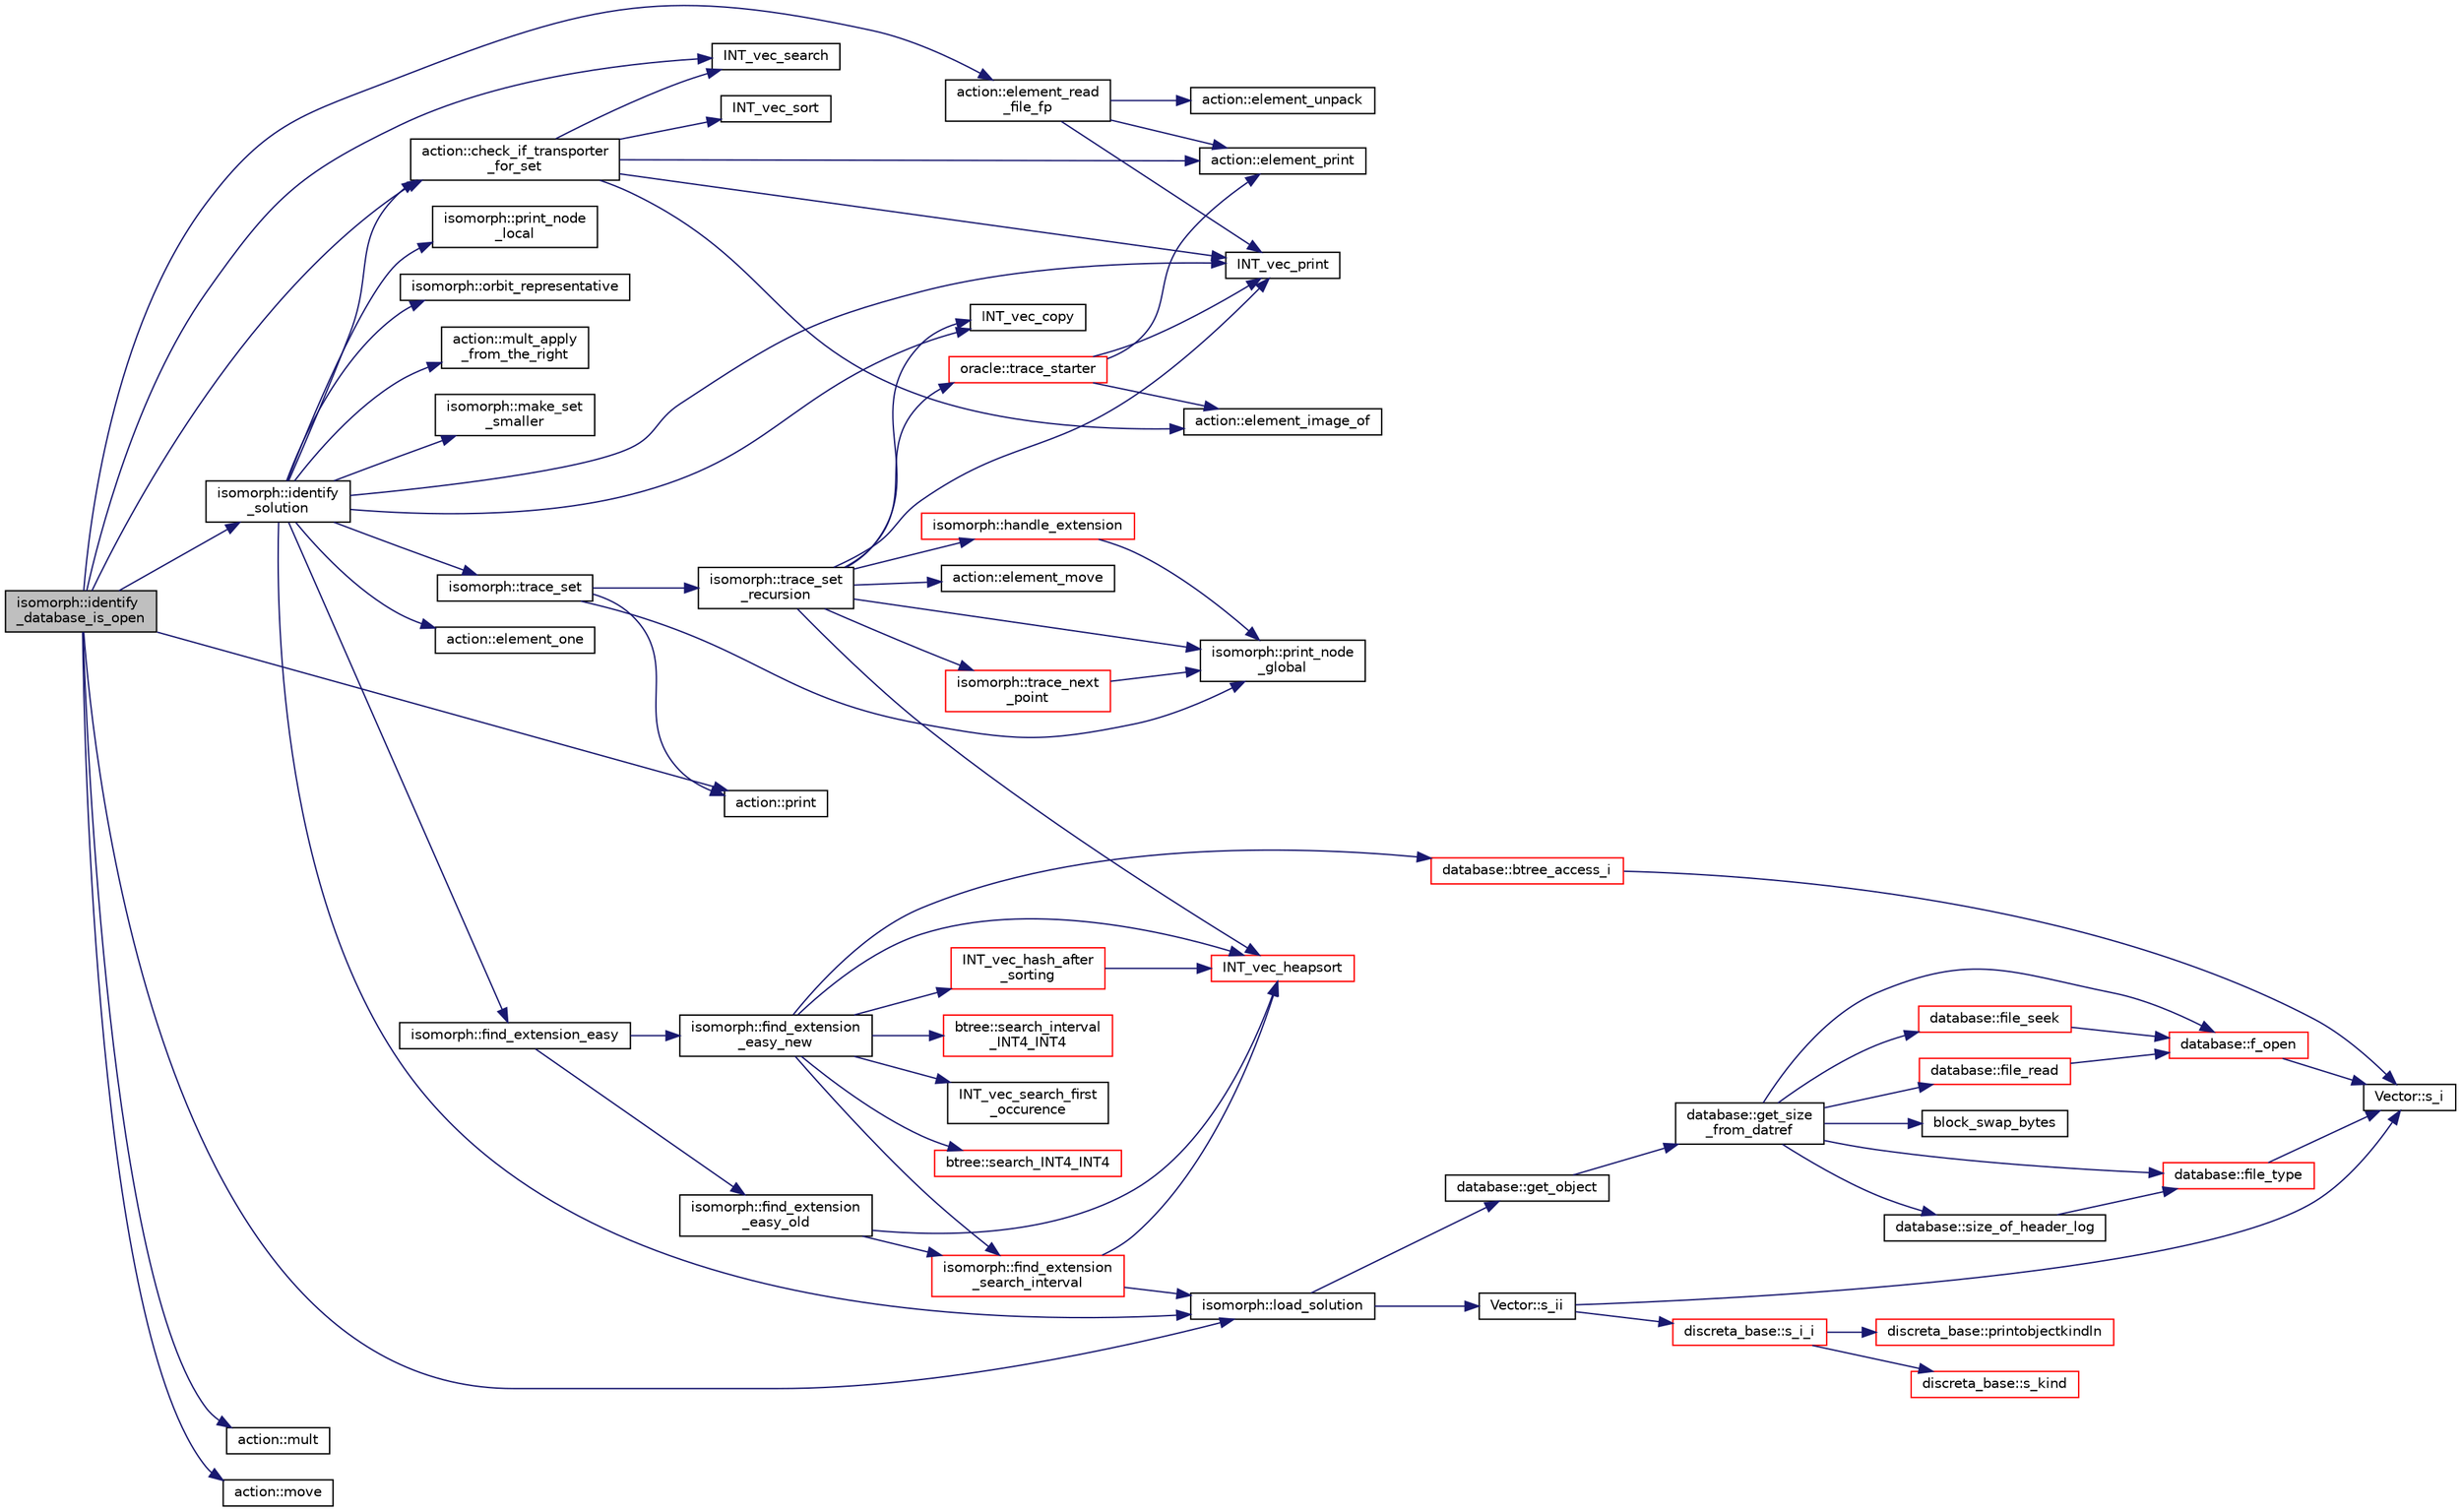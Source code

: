 digraph "isomorph::identify_database_is_open"
{
  edge [fontname="Helvetica",fontsize="10",labelfontname="Helvetica",labelfontsize="10"];
  node [fontname="Helvetica",fontsize="10",shape=record];
  rankdir="LR";
  Node3944 [label="isomorph::identify\l_database_is_open",height=0.2,width=0.4,color="black", fillcolor="grey75", style="filled", fontcolor="black"];
  Node3944 -> Node3945 [color="midnightblue",fontsize="10",style="solid",fontname="Helvetica"];
  Node3945 [label="isomorph::identify\l_solution",height=0.2,width=0.4,color="black", fillcolor="white", style="filled",URL="$d3/d5f/classisomorph.html#abc63d2e561a6209e32c47d8486c9a67e"];
  Node3945 -> Node3946 [color="midnightblue",fontsize="10",style="solid",fontname="Helvetica"];
  Node3946 [label="INT_vec_copy",height=0.2,width=0.4,color="black", fillcolor="white", style="filled",URL="$df/dbf/sajeeb_8_c.html#ac2d875e27e009af6ec04d17254d11075"];
  Node3945 -> Node3947 [color="midnightblue",fontsize="10",style="solid",fontname="Helvetica"];
  Node3947 [label="action::element_one",height=0.2,width=0.4,color="black", fillcolor="white", style="filled",URL="$d2/d86/classaction.html#a780a105daf04d6d1fe7e2f63b3c88e3b"];
  Node3945 -> Node3948 [color="midnightblue",fontsize="10",style="solid",fontname="Helvetica"];
  Node3948 [label="isomorph::trace_set",height=0.2,width=0.4,color="black", fillcolor="white", style="filled",URL="$d3/d5f/classisomorph.html#ab7bbf8af4ad4d1c7bcbbd190ee2ce6a6"];
  Node3948 -> Node3949 [color="midnightblue",fontsize="10",style="solid",fontname="Helvetica"];
  Node3949 [label="isomorph::trace_set\l_recursion",height=0.2,width=0.4,color="black", fillcolor="white", style="filled",URL="$d3/d5f/classisomorph.html#a8ef29320b04d7ca09212706e47b013b9"];
  Node3949 -> Node3950 [color="midnightblue",fontsize="10",style="solid",fontname="Helvetica"];
  Node3950 [label="isomorph::print_node\l_global",height=0.2,width=0.4,color="black", fillcolor="white", style="filled",URL="$d3/d5f/classisomorph.html#ac62bed8edc25b5b50cc4f275f94c8470"];
  Node3949 -> Node3951 [color="midnightblue",fontsize="10",style="solid",fontname="Helvetica"];
  Node3951 [label="oracle::trace_starter",height=0.2,width=0.4,color="red", fillcolor="white", style="filled",URL="$d7/da7/classoracle.html#a1c0079d3860d8b80a918c3b37909fc35"];
  Node3951 -> Node3952 [color="midnightblue",fontsize="10",style="solid",fontname="Helvetica"];
  Node3952 [label="INT_vec_print",height=0.2,width=0.4,color="black", fillcolor="white", style="filled",URL="$df/dbf/sajeeb_8_c.html#a79a5901af0b47dd0d694109543c027fe"];
  Node3951 -> Node3953 [color="midnightblue",fontsize="10",style="solid",fontname="Helvetica"];
  Node3953 [label="action::element_print",height=0.2,width=0.4,color="black", fillcolor="white", style="filled",URL="$d2/d86/classaction.html#ae38c3ef3c1125213733d63c6fc3c40cd"];
  Node3951 -> Node3954 [color="midnightblue",fontsize="10",style="solid",fontname="Helvetica"];
  Node3954 [label="action::element_image_of",height=0.2,width=0.4,color="black", fillcolor="white", style="filled",URL="$d2/d86/classaction.html#ae09559d4537a048fc860f8a74a31393d"];
  Node3949 -> Node3946 [color="midnightblue",fontsize="10",style="solid",fontname="Helvetica"];
  Node3949 -> Node3952 [color="midnightblue",fontsize="10",style="solid",fontname="Helvetica"];
  Node3949 -> Node3956 [color="midnightblue",fontsize="10",style="solid",fontname="Helvetica"];
  Node3956 [label="action::element_move",height=0.2,width=0.4,color="black", fillcolor="white", style="filled",URL="$d2/d86/classaction.html#a550947491bbb534d3d7951f50198a874"];
  Node3949 -> Node3957 [color="midnightblue",fontsize="10",style="solid",fontname="Helvetica"];
  Node3957 [label="isomorph::trace_next\l_point",height=0.2,width=0.4,color="red", fillcolor="white", style="filled",URL="$d3/d5f/classisomorph.html#abbd0155495f572d2ba628955275cc7da"];
  Node3957 -> Node3950 [color="midnightblue",fontsize="10",style="solid",fontname="Helvetica"];
  Node3949 -> Node4009 [color="midnightblue",fontsize="10",style="solid",fontname="Helvetica"];
  Node4009 [label="INT_vec_heapsort",height=0.2,width=0.4,color="red", fillcolor="white", style="filled",URL="$d5/de2/foundations_2data__structures_2data__structures_8h.html#a3590ad9987f801fbfc94634300182f39"];
  Node3949 -> Node4013 [color="midnightblue",fontsize="10",style="solid",fontname="Helvetica"];
  Node4013 [label="isomorph::handle_extension",height=0.2,width=0.4,color="red", fillcolor="white", style="filled",URL="$d3/d5f/classisomorph.html#add6e954f5b8fdcbd11c4743afb44531b"];
  Node4013 -> Node3950 [color="midnightblue",fontsize="10",style="solid",fontname="Helvetica"];
  Node3948 -> Node3950 [color="midnightblue",fontsize="10",style="solid",fontname="Helvetica"];
  Node3948 -> Node4028 [color="midnightblue",fontsize="10",style="solid",fontname="Helvetica"];
  Node4028 [label="action::print",height=0.2,width=0.4,color="black", fillcolor="white", style="filled",URL="$d2/d86/classaction.html#ae4159079fcf493e0e110c2114cc0a52d"];
  Node3945 -> Node4029 [color="midnightblue",fontsize="10",style="solid",fontname="Helvetica"];
  Node4029 [label="isomorph::print_node\l_local",height=0.2,width=0.4,color="black", fillcolor="white", style="filled",URL="$d3/d5f/classisomorph.html#a0c0aa4acce86bf0b479a216a3afdabcc"];
  Node3945 -> Node4030 [color="midnightblue",fontsize="10",style="solid",fontname="Helvetica"];
  Node4030 [label="isomorph::find_extension_easy",height=0.2,width=0.4,color="black", fillcolor="white", style="filled",URL="$d3/d5f/classisomorph.html#a2861ed73bff2090e2c2a97e263258134"];
  Node4030 -> Node4031 [color="midnightblue",fontsize="10",style="solid",fontname="Helvetica"];
  Node4031 [label="isomorph::find_extension\l_easy_old",height=0.2,width=0.4,color="black", fillcolor="white", style="filled",URL="$d3/d5f/classisomorph.html#ac527cea5328b515e3194c998217ea0bf"];
  Node4031 -> Node4009 [color="midnightblue",fontsize="10",style="solid",fontname="Helvetica"];
  Node4031 -> Node4032 [color="midnightblue",fontsize="10",style="solid",fontname="Helvetica"];
  Node4032 [label="isomorph::find_extension\l_search_interval",height=0.2,width=0.4,color="red", fillcolor="white", style="filled",URL="$d3/d5f/classisomorph.html#af2d3de77d6df176083f2af2e1108ccb4"];
  Node4032 -> Node4034 [color="midnightblue",fontsize="10",style="solid",fontname="Helvetica"];
  Node4034 [label="isomorph::load_solution",height=0.2,width=0.4,color="black", fillcolor="white", style="filled",URL="$d3/d5f/classisomorph.html#a18df8e5d8ba2c2fe7c6d59a2d42768a5"];
  Node4034 -> Node3992 [color="midnightblue",fontsize="10",style="solid",fontname="Helvetica"];
  Node3992 [label="database::get_object",height=0.2,width=0.4,color="black", fillcolor="white", style="filled",URL="$db/d72/classdatabase.html#a2f58ec1301addabc2fb6544038e108c6"];
  Node3992 -> Node3993 [color="midnightblue",fontsize="10",style="solid",fontname="Helvetica"];
  Node3993 [label="database::get_size\l_from_datref",height=0.2,width=0.4,color="black", fillcolor="white", style="filled",URL="$db/d72/classdatabase.html#ae71e4c19b07a2d67682fbd4b069e9a7e"];
  Node3993 -> Node3994 [color="midnightblue",fontsize="10",style="solid",fontname="Helvetica"];
  Node3994 [label="database::f_open",height=0.2,width=0.4,color="red", fillcolor="white", style="filled",URL="$db/d72/classdatabase.html#a2cac52c70b09d1a6771bddab2220b3e7"];
  Node3994 -> Node3964 [color="midnightblue",fontsize="10",style="solid",fontname="Helvetica"];
  Node3964 [label="Vector::s_i",height=0.2,width=0.4,color="black", fillcolor="white", style="filled",URL="$d5/db2/class_vector.html#a1c4fe1752523df8119f70dd550244871"];
  Node3993 -> Node3995 [color="midnightblue",fontsize="10",style="solid",fontname="Helvetica"];
  Node3995 [label="database::file_type",height=0.2,width=0.4,color="red", fillcolor="white", style="filled",URL="$db/d72/classdatabase.html#a9dce80d625548b03b8317641b674cd9b"];
  Node3995 -> Node3964 [color="midnightblue",fontsize="10",style="solid",fontname="Helvetica"];
  Node3993 -> Node3996 [color="midnightblue",fontsize="10",style="solid",fontname="Helvetica"];
  Node3996 [label="database::file_seek",height=0.2,width=0.4,color="red", fillcolor="white", style="filled",URL="$db/d72/classdatabase.html#a67ff377651f4ac089241ebff60e17ed6"];
  Node3996 -> Node3994 [color="midnightblue",fontsize="10",style="solid",fontname="Helvetica"];
  Node3993 -> Node3998 [color="midnightblue",fontsize="10",style="solid",fontname="Helvetica"];
  Node3998 [label="database::size_of_header_log",height=0.2,width=0.4,color="black", fillcolor="white", style="filled",URL="$db/d72/classdatabase.html#a2ed2d1231bc36e5267f6a8bac422738d"];
  Node3998 -> Node3995 [color="midnightblue",fontsize="10",style="solid",fontname="Helvetica"];
  Node3993 -> Node3999 [color="midnightblue",fontsize="10",style="solid",fontname="Helvetica"];
  Node3999 [label="database::file_read",height=0.2,width=0.4,color="red", fillcolor="white", style="filled",URL="$db/d72/classdatabase.html#ac743549af82d694be57c5a120987ed37"];
  Node3999 -> Node3994 [color="midnightblue",fontsize="10",style="solid",fontname="Helvetica"];
  Node3993 -> Node4000 [color="midnightblue",fontsize="10",style="solid",fontname="Helvetica"];
  Node4000 [label="block_swap_bytes",height=0.2,width=0.4,color="black", fillcolor="white", style="filled",URL="$d5/db4/io__and__os_8h.html#a55c0738dadea7a508621f4af1e9ff8f3"];
  Node4034 -> Node4001 [color="midnightblue",fontsize="10",style="solid",fontname="Helvetica"];
  Node4001 [label="Vector::s_ii",height=0.2,width=0.4,color="black", fillcolor="white", style="filled",URL="$d5/db2/class_vector.html#a75d4942cc7b9794717b4846c10520db8"];
  Node4001 -> Node3964 [color="midnightblue",fontsize="10",style="solid",fontname="Helvetica"];
  Node4001 -> Node4002 [color="midnightblue",fontsize="10",style="solid",fontname="Helvetica"];
  Node4002 [label="discreta_base::s_i_i",height=0.2,width=0.4,color="red", fillcolor="white", style="filled",URL="$d7/d71/classdiscreta__base.html#aadb92c01fbe69b3034b0214b33fbc735"];
  Node4002 -> Node4003 [color="midnightblue",fontsize="10",style="solid",fontname="Helvetica"];
  Node4003 [label="discreta_base::s_kind",height=0.2,width=0.4,color="red", fillcolor="white", style="filled",URL="$d7/d71/classdiscreta__base.html#a8a830025c74adbbc3362418a7c2ba157"];
  Node4002 -> Node4006 [color="midnightblue",fontsize="10",style="solid",fontname="Helvetica"];
  Node4006 [label="discreta_base::printobjectkindln",height=0.2,width=0.4,color="red", fillcolor="white", style="filled",URL="$d7/d71/classdiscreta__base.html#a677ccc8f392ebedde05e453f8cf59559"];
  Node4032 -> Node4009 [color="midnightblue",fontsize="10",style="solid",fontname="Helvetica"];
  Node4030 -> Node4036 [color="midnightblue",fontsize="10",style="solid",fontname="Helvetica"];
  Node4036 [label="isomorph::find_extension\l_easy_new",height=0.2,width=0.4,color="black", fillcolor="white", style="filled",URL="$d3/d5f/classisomorph.html#a239dde6a8264198fc3f6fb2e15cd882d"];
  Node4036 -> Node4009 [color="midnightblue",fontsize="10",style="solid",fontname="Helvetica"];
  Node4036 -> Node4037 [color="midnightblue",fontsize="10",style="solid",fontname="Helvetica"];
  Node4037 [label="INT_vec_hash_after\l_sorting",height=0.2,width=0.4,color="red", fillcolor="white", style="filled",URL="$d5/db4/io__and__os_8h.html#aeafeac33912863498dad1e3c222d54b7"];
  Node4037 -> Node4009 [color="midnightblue",fontsize="10",style="solid",fontname="Helvetica"];
  Node4036 -> Node4040 [color="midnightblue",fontsize="10",style="solid",fontname="Helvetica"];
  Node4040 [label="INT_vec_search_first\l_occurence",height=0.2,width=0.4,color="black", fillcolor="white", style="filled",URL="$d5/de2/foundations_2data__structures_2data__structures_8h.html#a544ec7b1804104bea554694504404dfb"];
  Node4036 -> Node3962 [color="midnightblue",fontsize="10",style="solid",fontname="Helvetica"];
  Node3962 [label="database::btree_access_i",height=0.2,width=0.4,color="red", fillcolor="white", style="filled",URL="$db/d72/classdatabase.html#a215047d1b32b8bd54f91a7bdca168eee"];
  Node3962 -> Node3964 [color="midnightblue",fontsize="10",style="solid",fontname="Helvetica"];
  Node4036 -> Node4041 [color="midnightblue",fontsize="10",style="solid",fontname="Helvetica"];
  Node4041 [label="btree::search_INT4_INT4",height=0.2,width=0.4,color="red", fillcolor="white", style="filled",URL="$dd/db0/classbtree.html#a8746bb2cda91692ba57e9a72dde59a23"];
  Node4036 -> Node4050 [color="midnightblue",fontsize="10",style="solid",fontname="Helvetica"];
  Node4050 [label="btree::search_interval\l_INT4_INT4",height=0.2,width=0.4,color="red", fillcolor="white", style="filled",URL="$dd/db0/classbtree.html#a3bff689197882a625884b9625495c46f"];
  Node4036 -> Node4032 [color="midnightblue",fontsize="10",style="solid",fontname="Helvetica"];
  Node3945 -> Node4051 [color="midnightblue",fontsize="10",style="solid",fontname="Helvetica"];
  Node4051 [label="isomorph::orbit_representative",height=0.2,width=0.4,color="black", fillcolor="white", style="filled",URL="$d3/d5f/classisomorph.html#acdfd35e2cb33942945e10dedeb4a210f"];
  Node3945 -> Node4052 [color="midnightblue",fontsize="10",style="solid",fontname="Helvetica"];
  Node4052 [label="action::mult_apply\l_from_the_right",height=0.2,width=0.4,color="black", fillcolor="white", style="filled",URL="$d2/d86/classaction.html#a00d1b49d2550d6a4cec42543076aac5b"];
  Node3945 -> Node4053 [color="midnightblue",fontsize="10",style="solid",fontname="Helvetica"];
  Node4053 [label="isomorph::make_set\l_smaller",height=0.2,width=0.4,color="black", fillcolor="white", style="filled",URL="$d3/d5f/classisomorph.html#abd12747ffc397ec1d04907f9f1c4b4be"];
  Node3945 -> Node4034 [color="midnightblue",fontsize="10",style="solid",fontname="Helvetica"];
  Node3945 -> Node4054 [color="midnightblue",fontsize="10",style="solid",fontname="Helvetica"];
  Node4054 [label="action::check_if_transporter\l_for_set",height=0.2,width=0.4,color="black", fillcolor="white", style="filled",URL="$d2/d86/classaction.html#a84f3aaa00cbc09fb93f131b16d1fd290"];
  Node4054 -> Node3952 [color="midnightblue",fontsize="10",style="solid",fontname="Helvetica"];
  Node4054 -> Node3953 [color="midnightblue",fontsize="10",style="solid",fontname="Helvetica"];
  Node4054 -> Node4055 [color="midnightblue",fontsize="10",style="solid",fontname="Helvetica"];
  Node4055 [label="INT_vec_sort",height=0.2,width=0.4,color="black", fillcolor="white", style="filled",URL="$d5/de2/foundations_2data__structures_2data__structures_8h.html#a877cf6c0867f8a8e7c199476e640eca5"];
  Node4054 -> Node3954 [color="midnightblue",fontsize="10",style="solid",fontname="Helvetica"];
  Node4054 -> Node4056 [color="midnightblue",fontsize="10",style="solid",fontname="Helvetica"];
  Node4056 [label="INT_vec_search",height=0.2,width=0.4,color="black", fillcolor="white", style="filled",URL="$d5/de2/foundations_2data__structures_2data__structures_8h.html#ad103ef2316a1f671bdb68fd9cd9ba945"];
  Node3945 -> Node3952 [color="midnightblue",fontsize="10",style="solid",fontname="Helvetica"];
  Node3944 -> Node4034 [color="midnightblue",fontsize="10",style="solid",fontname="Helvetica"];
  Node3944 -> Node4054 [color="midnightblue",fontsize="10",style="solid",fontname="Helvetica"];
  Node3944 -> Node4026 [color="midnightblue",fontsize="10",style="solid",fontname="Helvetica"];
  Node4026 [label="action::element_read\l_file_fp",height=0.2,width=0.4,color="black", fillcolor="white", style="filled",URL="$d2/d86/classaction.html#a5cff4d93d067b68e4ecf2d8502d697bb"];
  Node4026 -> Node4027 [color="midnightblue",fontsize="10",style="solid",fontname="Helvetica"];
  Node4027 [label="action::element_unpack",height=0.2,width=0.4,color="black", fillcolor="white", style="filled",URL="$d2/d86/classaction.html#a02107279a3bdcf054008bd180dfaef10"];
  Node4026 -> Node3953 [color="midnightblue",fontsize="10",style="solid",fontname="Helvetica"];
  Node4026 -> Node3952 [color="midnightblue",fontsize="10",style="solid",fontname="Helvetica"];
  Node3944 -> Node4057 [color="midnightblue",fontsize="10",style="solid",fontname="Helvetica"];
  Node4057 [label="action::mult",height=0.2,width=0.4,color="black", fillcolor="white", style="filled",URL="$d2/d86/classaction.html#a97d41015c3985091d0f4cd34e0180ea7"];
  Node3944 -> Node4058 [color="midnightblue",fontsize="10",style="solid",fontname="Helvetica"];
  Node4058 [label="action::move",height=0.2,width=0.4,color="black", fillcolor="white", style="filled",URL="$d2/d86/classaction.html#ab857fef69d8687a7926a9e4a00dd77ee"];
  Node3944 -> Node4028 [color="midnightblue",fontsize="10",style="solid",fontname="Helvetica"];
  Node3944 -> Node4056 [color="midnightblue",fontsize="10",style="solid",fontname="Helvetica"];
}
